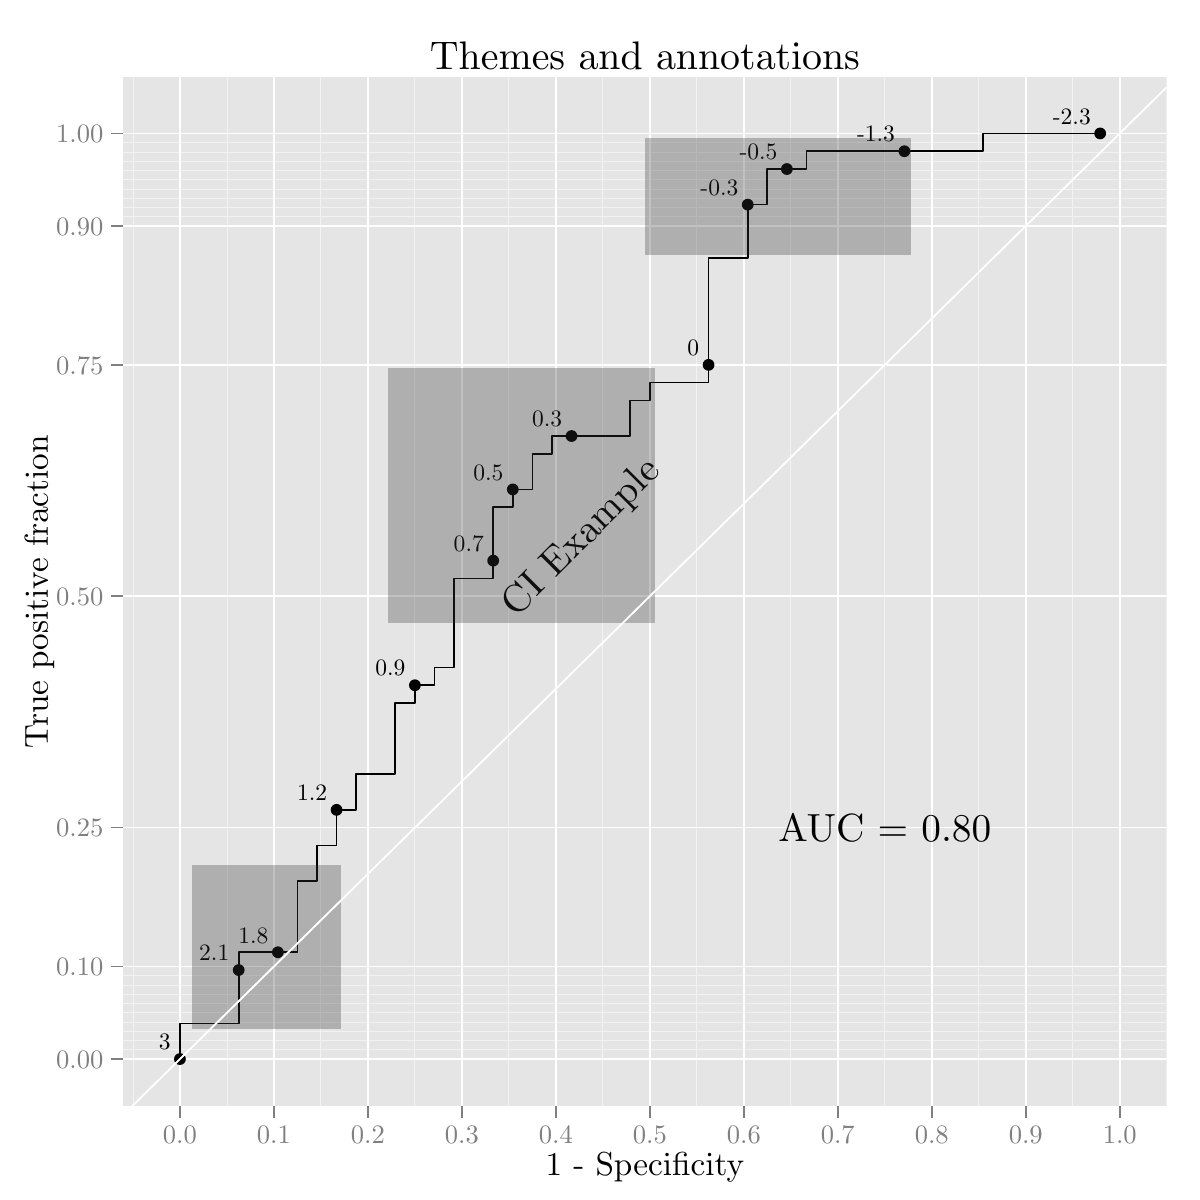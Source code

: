 % Created by tikzDevice version 0.7.0 on 2015-01-30 14:59:51
% !TEX encoding = UTF-8 Unicode
\documentclass[10pt]{article}

\nonstopmode

\usepackage{tikz}

\usepackage[active,tightpage,psfixbb]{preview}

\PreviewEnvironment{pgfpicture}

\setlength\PreviewBorder{0pt}
\begin{document}

\begin{tikzpicture}[x=1pt,y=1pt]
\definecolor[named]{fillColor}{rgb}{1.00,1.00,1.00}
\path[use as bounding box,fill=fillColor,fill opacity=0.00] (0,0) rectangle (433.62,433.62);
\begin{scope}
\path[clip] (  0.00,  0.00) rectangle (433.62,433.62);
\definecolor[named]{drawColor}{rgb}{1.00,1.00,1.00}
\definecolor[named]{fillColor}{rgb}{1.00,1.00,1.00}

\path[draw=drawColor,line width= 0.6pt,line join=round,line cap=round,fill=fillColor] (  0.00,  0.00) rectangle (433.62,433.62);
\end{scope}
\begin{scope}
\path[clip] ( 44.49, 34.03) rectangle (421.57,405.63);
\definecolor[named]{fillColor}{rgb}{0.90,0.90,0.90}

\path[fill=fillColor] ( 44.49, 34.03) rectangle (421.57,405.63);
\definecolor[named]{drawColor}{rgb}{0.95,0.95,0.95}

\path[draw=drawColor,line width= 0.3pt,line join=round] ( 44.49, 54.27) --
	(421.57, 54.27);

\path[draw=drawColor,line width= 0.3pt,line join=round] ( 44.49, 57.61) --
	(421.57, 57.61);

\path[draw=drawColor,line width= 0.3pt,line join=round] ( 44.49, 60.96) --
	(421.57, 60.96);

\path[draw=drawColor,line width= 0.3pt,line join=round] ( 44.49, 64.30) --
	(421.57, 64.30);

\path[draw=drawColor,line width= 0.3pt,line join=round] ( 44.49, 67.65) --
	(421.57, 67.65);

\path[draw=drawColor,line width= 0.3pt,line join=round] ( 44.49, 70.99) --
	(421.57, 70.99);

\path[draw=drawColor,line width= 0.3pt,line join=round] ( 44.49, 74.34) --
	(421.57, 74.34);

\path[draw=drawColor,line width= 0.3pt,line join=round] ( 44.49, 77.68) --
	(421.57, 77.68);

\path[draw=drawColor,line width= 0.3pt,line join=round] ( 44.49, 81.03) --
	(421.57, 81.03);

\path[draw=drawColor,line width= 0.3pt,line join=round] ( 44.49,355.30) --
	(421.57,355.30);

\path[draw=drawColor,line width= 0.3pt,line join=round] ( 44.49,358.64) --
	(421.57,358.64);

\path[draw=drawColor,line width= 0.3pt,line join=round] ( 44.49,361.99) --
	(421.57,361.99);

\path[draw=drawColor,line width= 0.3pt,line join=round] ( 44.49,365.33) --
	(421.57,365.33);

\path[draw=drawColor,line width= 0.3pt,line join=round] ( 44.49,368.68) --
	(421.57,368.68);

\path[draw=drawColor,line width= 0.3pt,line join=round] ( 44.49,372.02) --
	(421.57,372.02);

\path[draw=drawColor,line width= 0.3pt,line join=round] ( 44.49,375.37) --
	(421.57,375.37);

\path[draw=drawColor,line width= 0.3pt,line join=round] ( 44.49,378.71) --
	(421.57,378.71);

\path[draw=drawColor,line width= 0.3pt,line join=round] ( 44.49,382.05) --
	(421.57,382.05);

\path[draw=drawColor,line width= 0.3pt,line join=round] ( 48.04, 34.03) --
	( 48.04,405.63);

\path[draw=drawColor,line width= 0.3pt,line join=round] ( 82.00, 34.03) --
	( 82.00,405.63);

\path[draw=drawColor,line width= 0.3pt,line join=round] (115.96, 34.03) --
	(115.96,405.63);

\path[draw=drawColor,line width= 0.3pt,line join=round] (149.92, 34.03) --
	(149.92,405.63);

\path[draw=drawColor,line width= 0.3pt,line join=round] (183.88, 34.03) --
	(183.88,405.63);

\path[draw=drawColor,line width= 0.3pt,line join=round] (217.84, 34.03) --
	(217.84,405.63);

\path[draw=drawColor,line width= 0.3pt,line join=round] (251.80, 34.03) --
	(251.80,405.63);

\path[draw=drawColor,line width= 0.3pt,line join=round] (285.76, 34.03) --
	(285.76,405.63);

\path[draw=drawColor,line width= 0.3pt,line join=round] (319.72, 34.03) --
	(319.72,405.63);

\path[draw=drawColor,line width= 0.3pt,line join=round] (353.68, 34.03) --
	(353.68,405.63);

\path[draw=drawColor,line width= 0.3pt,line join=round] (387.64, 34.03) --
	(387.64,405.63);
\definecolor[named]{drawColor}{rgb}{1.00,1.00,1.00}

\path[draw=drawColor,line width= 0.6pt,line join=round] ( 44.49, 50.93) --
	(421.57, 50.93);

\path[draw=drawColor,line width= 0.6pt,line join=round] ( 44.49, 84.37) --
	(421.57, 84.37);

\path[draw=drawColor,line width= 0.6pt,line join=round] ( 44.49,134.54) --
	(421.57,134.54);

\path[draw=drawColor,line width= 0.6pt,line join=round] ( 44.49,218.16) --
	(421.57,218.16);

\path[draw=drawColor,line width= 0.6pt,line join=round] ( 44.49,301.78) --
	(421.57,301.78);

\path[draw=drawColor,line width= 0.6pt,line join=round] ( 44.49,351.95) --
	(421.57,351.95);

\path[draw=drawColor,line width= 0.6pt,line join=round] ( 44.49,385.40) --
	(421.57,385.40);

\path[draw=drawColor,line width= 0.6pt,line join=round] ( 65.02, 34.03) --
	( 65.02,405.63);

\path[draw=drawColor,line width= 0.6pt,line join=round] ( 98.98, 34.03) --
	( 98.98,405.63);

\path[draw=drawColor,line width= 0.6pt,line join=round] (132.94, 34.03) --
	(132.94,405.63);

\path[draw=drawColor,line width= 0.6pt,line join=round] (166.90, 34.03) --
	(166.90,405.63);

\path[draw=drawColor,line width= 0.6pt,line join=round] (200.86, 34.03) --
	(200.86,405.63);

\path[draw=drawColor,line width= 0.6pt,line join=round] (234.82, 34.03) --
	(234.82,405.63);

\path[draw=drawColor,line width= 0.6pt,line join=round] (268.78, 34.03) --
	(268.78,405.63);

\path[draw=drawColor,line width= 0.6pt,line join=round] (302.74, 34.03) --
	(302.74,405.63);

\path[draw=drawColor,line width= 0.6pt,line join=round] (336.70, 34.03) --
	(336.70,405.63);

\path[draw=drawColor,line width= 0.6pt,line join=round] (370.66, 34.03) --
	(370.66,405.63);

\path[draw=drawColor,line width= 0.6pt,line join=round] (404.62, 34.03) --
	(404.62,405.63);

\path[] (397.54,385.40) circle (  2.13);

\path[] (390.47,385.40) circle (  2.13);

\path[] (383.39,385.40) circle (  2.13);

\path[] (376.32,385.40) circle (  2.13);

\path[] (369.24,385.40) circle (  2.13);

\path[] (362.17,385.40) circle (  2.13);

\path[] (355.09,385.40) circle (  2.13);

\path[] (355.09,378.97) circle (  2.13);

\path[] (348.02,378.97) circle (  2.13);

\path[] (340.94,378.97) circle (  2.13);

\path[] (333.87,378.97) circle (  2.13);

\path[] (326.79,378.97) circle (  2.13);

\path[] (319.72,378.97) circle (  2.13);

\path[] (312.64,378.97) circle (  2.13);

\path[] (305.57,378.97) circle (  2.13);

\path[] (298.49,378.97) circle (  2.13);

\path[] (291.42,378.97) circle (  2.13);

\path[] (291.42,372.53) circle (  2.13);

\path[] (284.34,372.53) circle (  2.13);

\path[] (277.27,372.53) circle (  2.13);

\path[] (277.27,366.10) circle (  2.13);

\path[] (277.27,359.67) circle (  2.13);

\path[] (270.19,359.67) circle (  2.13);

\path[] (270.19,353.24) circle (  2.13);

\path[] (270.19,346.81) circle (  2.13);

\path[] (270.19,340.37) circle (  2.13);

\path[] (263.12,340.37) circle (  2.13);

\path[] (256.04,340.37) circle (  2.13);

\path[] (256.04,333.94) circle (  2.13);

\path[] (256.04,327.51) circle (  2.13);

\path[] (256.04,321.08) circle (  2.13);

\path[] (256.04,314.65) circle (  2.13);

\path[] (256.04,308.21) circle (  2.13);

\path[] (256.04,301.78) circle (  2.13);

\path[] (256.04,295.35) circle (  2.13);

\path[] (248.97,295.35) circle (  2.13);

\path[] (241.89,295.35) circle (  2.13);

\path[] (234.82,295.35) circle (  2.13);

\path[] (234.82,288.92) circle (  2.13);

\path[] (227.74,288.92) circle (  2.13);

\path[] (227.74,282.48) circle (  2.13);

\path[] (227.74,276.05) circle (  2.13);

\path[] (220.67,276.05) circle (  2.13);

\path[] (213.59,276.05) circle (  2.13);

\path[] (206.52,276.05) circle (  2.13);

\path[] (199.44,276.05) circle (  2.13);

\path[] (199.44,269.62) circle (  2.13);

\path[] (192.37,269.62) circle (  2.13);

\path[] (192.37,263.19) circle (  2.13);

\path[] (192.37,256.76) circle (  2.13);

\path[] (185.29,256.76) circle (  2.13);

\path[] (185.29,250.32) circle (  2.13);

\path[] (178.22,250.32) circle (  2.13);

\path[] (178.22,243.89) circle (  2.13);

\path[] (178.22,237.46) circle (  2.13);

\path[] (178.22,231.03) circle (  2.13);

\path[] (178.22,224.59) circle (  2.13);

\path[] (171.14,224.59) circle (  2.13);

\path[] (164.07,224.59) circle (  2.13);

\path[] (164.07,218.16) circle (  2.13);

\path[] (164.07,211.73) circle (  2.13);

\path[] (164.07,205.30) circle (  2.13);

\path[] (164.07,198.87) circle (  2.13);

\path[] (164.07,192.43) circle (  2.13);

\path[] (157.00,192.43) circle (  2.13);

\path[] (157.00,186.00) circle (  2.13);

\path[] (149.92,186.00) circle (  2.13);

\path[] (149.92,179.57) circle (  2.13);

\path[] (142.85,179.57) circle (  2.13);

\path[] (142.85,173.14) circle (  2.13);

\path[] (142.85,166.70) circle (  2.13);

\path[] (142.85,160.27) circle (  2.13);

\path[] (142.85,153.84) circle (  2.13);

\path[] (135.77,153.84) circle (  2.13);

\path[] (128.70,153.84) circle (  2.13);

\path[] (128.70,147.41) circle (  2.13);

\path[] (128.70,140.98) circle (  2.13);

\path[] (121.62,140.98) circle (  2.13);

\path[] (121.62,134.54) circle (  2.13);

\path[] (121.62,128.11) circle (  2.13);

\path[] (114.55,128.11) circle (  2.13);

\path[] (114.55,121.68) circle (  2.13);

\path[] (114.55,115.25) circle (  2.13);

\path[] (107.47,115.25) circle (  2.13);

\path[] (107.47,108.82) circle (  2.13);

\path[] (107.47,102.38) circle (  2.13);

\path[] (107.47, 95.95) circle (  2.13);

\path[] (107.47, 89.52) circle (  2.13);

\path[] (100.40, 89.52) circle (  2.13);

\path[] ( 93.32, 89.52) circle (  2.13);

\path[] ( 86.25, 89.52) circle (  2.13);

\path[] ( 86.25, 83.09) circle (  2.13);

\path[] ( 86.25, 76.65) circle (  2.13);

\path[] ( 86.25, 70.22) circle (  2.13);

\path[] ( 86.25, 63.79) circle (  2.13);

\path[] ( 79.17, 63.79) circle (  2.13);

\path[] ( 72.10, 63.79) circle (  2.13);

\path[] ( 65.02, 63.79) circle (  2.13);

\path[] ( 65.02, 57.36) circle (  2.13);

\path[] ( 65.02, 50.93) circle (  2.13);
\definecolor[named]{fillColor}{rgb}{1.00,1.00,1.00}

\path[draw=drawColor,line width= 0.6pt,line join=round,fill=fillColor] ( 44.49, 30.70) -- (421.57,402.10);
\definecolor[named]{drawColor}{rgb}{0.00,0.00,0.00}

\path[draw=drawColor,line width= 0.6pt,line join=round] (397.54,385.40) --
	(390.47,385.40) --
	(383.39,385.40) --
	(376.32,385.40) --
	(369.24,385.40) --
	(362.17,385.40) --
	(355.09,385.40) --
	(355.09,378.97) --
	(348.02,378.97) --
	(340.94,378.97) --
	(333.87,378.97) --
	(326.79,378.97) --
	(319.72,378.97) --
	(312.64,378.97) --
	(305.57,378.97) --
	(298.49,378.97) --
	(291.42,378.97) --
	(291.42,372.53) --
	(284.34,372.53) --
	(277.27,372.53) --
	(277.27,366.10) --
	(277.27,359.67) --
	(270.19,359.67) --
	(270.19,353.24) --
	(270.19,346.81) --
	(270.19,340.37) --
	(263.12,340.37) --
	(256.04,340.37) --
	(256.04,333.94) --
	(256.04,327.51) --
	(256.04,321.08) --
	(256.04,314.65) --
	(256.04,308.21) --
	(256.04,301.78) --
	(256.04,295.35) --
	(248.97,295.35) --
	(241.89,295.35) --
	(234.82,295.35) --
	(234.82,288.92) --
	(227.74,288.92) --
	(227.74,282.48) --
	(227.74,276.05) --
	(220.67,276.05) --
	(213.59,276.05) --
	(206.52,276.05) --
	(199.44,276.05) --
	(199.44,269.62) --
	(192.37,269.62) --
	(192.37,263.19) --
	(192.37,256.76) --
	(185.29,256.76) --
	(185.29,250.32) --
	(178.22,250.32) --
	(178.22,243.89) --
	(178.22,237.46) --
	(178.22,231.03) --
	(178.22,224.59) --
	(171.14,224.59) --
	(164.07,224.59) --
	(164.07,218.16) --
	(164.07,211.73) --
	(164.07,205.30) --
	(164.07,198.87) --
	(164.07,192.43) --
	(157.00,192.43) --
	(157.00,186.00) --
	(149.92,186.00) --
	(149.92,179.57) --
	(142.85,179.57) --
	(142.85,173.14) --
	(142.85,166.70) --
	(142.85,160.27) --
	(142.85,153.84) --
	(135.77,153.84) --
	(128.70,153.84) --
	(128.70,147.41) --
	(128.70,140.98) --
	(121.62,140.98) --
	(121.62,134.54) --
	(121.62,128.11) --
	(114.55,128.11) --
	(114.55,121.68) --
	(114.55,115.25) --
	(107.47,115.25) --
	(107.47,108.82) --
	(107.47,102.38) --
	(107.47, 95.95) --
	(107.47, 89.52) --
	(100.40, 89.52) --
	( 93.32, 89.52) --
	( 86.25, 89.52) --
	( 86.25, 83.09) --
	( 86.25, 76.65) --
	( 86.25, 70.22) --
	( 86.25, 63.79) --
	( 79.17, 63.79) --
	( 72.10, 63.79) --
	( 65.02, 63.79) --
	( 65.02, 57.36) --
	( 65.02, 50.93);

\node[text=drawColor,rotate= 45.00,anchor=base,inner sep=0pt, outer sep=0pt, scale=  1.42] at (212.80,236.58) {CI Example};

\path[] (367.12,362.57) rectangle (404.43,385.40);

\path[] (356.31,362.57) rectangle (402.88,385.40);

\path[] (346.33,362.57) rectangle (400.15,385.40);

\path[] (336.87,362.57) rectangle (396.71,385.40);

\path[] (327.79,362.57) rectangle (392.79,385.40);

\path[] (319.00,362.57) rectangle (388.51,385.40);

\path[] (310.46,362.57) rectangle (383.95,385.40);

\path[] (310.46,351.19) rectangle (383.95,385.23);

\path[] (302.11,351.19) rectangle (379.15,385.23);

\path[] (293.94,351.19) rectangle (374.16,385.23);

\path[] (285.92,351.19) rectangle (368.99,385.23);

\path[] (278.04,351.19) rectangle (363.67,385.23);

\path[] (270.28,351.19) rectangle (358.22,385.23);

\path[] (262.64,351.19) rectangle (352.64,385.23);

\path[] (255.11,351.19) rectangle (346.95,385.23);

\path[] (247.68,351.19) rectangle (341.15,385.23);

\path[] (240.35,351.19) rectangle (335.25,385.23);

\path[] (240.35,341.30) rectangle (335.25,383.82);

\path[] (233.11,341.30) rectangle (329.26,383.82);

\path[] (225.95,341.30) rectangle (323.17,383.82);

\path[] (225.95,332.16) rectangle (323.17,381.35);

\path[] (225.95,323.50) rectangle (323.17,378.23);

\path[] (218.89,323.50) rectangle (316.99,378.23);

\path[] (218.89,315.17) rectangle (316.99,374.67);

\path[] (218.89,307.11) rectangle (316.99,370.79);

\path[] (218.89,299.26) rectangle (316.99,366.66);

\path[] (211.90,299.26) rectangle (310.73,366.66);

\path[] (205.00,299.26) rectangle (304.39,366.66);

\path[] (205.00,291.59) rectangle (304.39,362.32);

\path[] (205.00,284.08) rectangle (304.39,357.80);

\path[] (205.00,276.70) rectangle (304.39,353.13);

\path[] (205.00,269.45) rectangle (304.39,348.33);

\path[] (205.00,262.30) rectangle (304.39,343.41);

\path[] (205.00,255.26) rectangle (304.39,338.38);

\path[] (205.00,248.31) rectangle (304.39,333.24);

\path[] (198.18,248.31) rectangle (297.96,333.24);

\path[] (191.43,248.31) rectangle (291.45,333.24);

\path[] (184.77,248.31) rectangle (284.87,333.24);

\path[] (184.77,241.45) rectangle (284.87,328.02);

\path[] (178.18,241.45) rectangle (278.20,328.02);

\path[] (178.18,234.67) rectangle (278.20,322.70);

\path[] (178.18,227.97) rectangle (278.20,317.31);

\path[] (171.68,227.97) rectangle (271.46,317.31);

\path[] (165.25,227.97) rectangle (264.64,317.31);

\path[] (158.91,227.97) rectangle (257.74,317.31);

\path[] (152.65,227.97) rectangle (250.75,317.31);

\path[] (152.65,221.35) rectangle (250.75,311.83);

\path[] (146.47,221.35) rectangle (243.68,311.83);

\path[] (146.47,214.80) rectangle (243.68,306.28);

\path[] (146.47,208.32) rectangle (243.68,300.66);

\path[] (140.38,208.32) rectangle (236.53,300.66);

\path[] (140.38,201.90) rectangle (236.53,294.96);

\path[] (134.39,201.90) rectangle (229.29,294.96);

\path[] (134.39,195.56) rectangle (229.29,289.20);

\path[] (134.39,189.28) rectangle (229.29,283.37);

\path[] (134.39,183.06) rectangle (229.29,277.48);

\path[] (134.39,176.91) rectangle (229.29,271.52);

\path[] (128.49,176.91) rectangle (221.95,271.52);

\path[] (122.69,176.91) rectangle (214.52,271.52);

\path[] (122.69,170.83) rectangle (214.52,265.50);

\path[] (122.69,164.80) rectangle (214.52,259.41);

\path[] (122.69,158.84) rectangle (214.52,253.26);

\path[] (122.69,152.95) rectangle (214.52,247.05);

\path[] (122.69,147.12) rectangle (214.52,240.77);

\path[] (116.99,147.12) rectangle (206.99,240.77);

\path[] (116.99,141.36) rectangle (206.99,234.42);

\path[] (111.42,141.36) rectangle (199.35,234.42);

\path[] (111.42,135.67) rectangle (199.35,228.01);

\path[] (105.96,135.67) rectangle (191.60,228.01);

\path[] (105.96,130.04) rectangle (191.60,221.53);

\path[] (105.96,124.49) rectangle (191.60,214.98);

\path[] (105.96,119.02) rectangle (191.60,208.35);

\path[] (105.96,113.62) rectangle (191.60,201.65);

\path[] (100.65,113.62) rectangle (183.72,201.65);

\path[] ( 95.48,113.62) rectangle (175.70,201.65);

\path[] ( 95.48,108.31) rectangle (175.70,194.88);

\path[] ( 95.48,103.08) rectangle (175.70,188.01);

\path[] ( 90.49,103.08) rectangle (167.53,188.01);

\path[] ( 90.49, 97.95) rectangle (167.53,181.06);

\path[] ( 90.49, 92.92) rectangle (167.53,174.02);

\path[] ( 85.69, 92.92) rectangle (159.18,174.02);

\path[] ( 85.69, 87.99) rectangle (159.18,166.88);

\path[] ( 85.69, 83.19) rectangle (159.18,159.62);

\path[] ( 81.13, 83.19) rectangle (150.63,159.62);

\path[] ( 81.13, 78.52) rectangle (150.63,152.24);

\path[] ( 81.13, 74.01) rectangle (150.63,144.73);

\path[] ( 81.13, 69.67) rectangle (150.63,137.06);

\path[] ( 81.13, 65.53) rectangle (150.63,129.22);

\path[] ( 76.84, 65.53) rectangle (141.85,129.22);

\path[] ( 72.92, 65.53) rectangle (132.77,129.22);

\path[] ( 69.49, 65.53) rectangle (123.31,129.22);

\path[] ( 69.49, 61.65) rectangle (123.31,121.15);

\path[] ( 69.49, 58.10) rectangle (123.31,112.83);

\path[] ( 69.49, 54.98) rectangle (123.31,104.16);

\path[] ( 69.49, 52.51) rectangle (123.31, 95.02);

\path[] ( 66.76, 52.51) rectangle (113.32, 95.02);

\path[] ( 65.20, 52.51) rectangle (102.52, 95.02);

\path[] ( 65.02, 52.51) rectangle ( 90.06, 95.02);

\path[] ( 65.02, 51.09) rectangle ( 90.06, 85.14);

\path[] ( 65.02, 50.93) rectangle ( 90.06, 73.75);
\definecolor[named]{fillColor}{rgb}{0.00,0.00,0.00}

\path[fill=fillColor] (397.54,385.40) circle (  2.13);

\path[fill=fillColor] (326.79,378.97) circle (  2.13);

\path[fill=fillColor] (284.34,372.53) circle (  2.13);

\path[fill=fillColor] (270.19,359.67) circle (  2.13);

\path[fill=fillColor] (256.04,301.78) circle (  2.13);

\path[fill=fillColor] (206.52,276.05) circle (  2.13);

\path[fill=fillColor] (185.29,256.76) circle (  2.13);

\path[fill=fillColor] (178.22,231.03) circle (  2.13);

\path[fill=fillColor] (149.92,186.00) circle (  2.13);

\path[fill=fillColor] (121.62,140.98) circle (  2.13);

\path[fill=fillColor] (100.40, 89.52) circle (  2.13);

\path[fill=fillColor] ( 86.25, 83.09) circle (  2.13);

\path[fill=fillColor] ( 65.02, 50.93) circle (  2.13);

\node[text=drawColor,anchor=base east,inner sep=0pt, outer sep=0pt, scale=  0.85] at (394.15,388.74) {-2.3};

\node[text=drawColor,anchor=base east,inner sep=0pt, outer sep=0pt, scale=  0.85] at (323.40,382.31) {-1.3};

\node[text=drawColor,anchor=base east,inner sep=0pt, outer sep=0pt, scale=  0.85] at (280.95,375.88) {-0.5};

\node[text=drawColor,anchor=base east,inner sep=0pt, outer sep=0pt, scale=  0.85] at (266.80,363.02) {-0.3};

\node[text=drawColor,anchor=base east,inner sep=0pt, outer sep=0pt, scale=  0.85] at (252.65,305.13) {0};

\node[text=drawColor,anchor=base east,inner sep=0pt, outer sep=0pt, scale=  0.85] at (203.12,279.40) {0.3};

\node[text=drawColor,anchor=base east,inner sep=0pt, outer sep=0pt, scale=  0.85] at (181.90,260.10) {0.5};

\node[text=drawColor,anchor=base east,inner sep=0pt, outer sep=0pt, scale=  0.85] at (174.82,234.37) {0.7};

\node[text=drawColor,anchor=base east,inner sep=0pt, outer sep=0pt, scale=  0.85] at (146.52,189.35) {0.9};

\node[text=drawColor,anchor=base east,inner sep=0pt, outer sep=0pt, scale=  0.85] at (118.22,144.32) {1.2};

\node[text=drawColor,anchor=base east,inner sep=0pt, outer sep=0pt, scale=  0.85] at ( 97.00, 92.86) {1.8};

\node[text=drawColor,anchor=base east,inner sep=0pt, outer sep=0pt, scale=  0.85] at ( 82.85, 86.43) {2.1};

\node[text=drawColor,anchor=base east,inner sep=0pt, outer sep=0pt, scale=  0.85] at ( 61.63, 54.27) {3};

\path[] (367.12,362.57) rectangle (404.43,385.40);

\path[] (356.31,362.57) rectangle (402.88,385.40);

\path[] (346.33,362.57) rectangle (400.15,385.40);

\path[] (336.87,362.57) rectangle (396.71,385.40);

\path[] (327.79,362.57) rectangle (392.79,385.40);

\path[] (319.00,362.57) rectangle (388.51,385.40);

\path[] (310.46,362.57) rectangle (383.95,385.40);

\path[] (310.46,351.19) rectangle (383.95,385.23);

\path[] (302.11,351.19) rectangle (379.15,385.23);

\path[] (293.94,351.19) rectangle (374.16,385.23);

\path[] (285.92,351.19) rectangle (368.99,385.23);

\path[] (278.04,351.19) rectangle (363.67,385.23);

\path[] (270.28,351.19) rectangle (358.22,385.23);

\path[] (262.64,351.19) rectangle (352.64,385.23);

\path[] (255.11,351.19) rectangle (346.95,385.23);

\path[] (247.68,351.19) rectangle (341.15,385.23);

\path[] (240.35,351.19) rectangle (335.25,385.23);

\path[] (240.35,341.30) rectangle (335.25,383.82);
\definecolor[named]{fillColor}{rgb}{0.20,0.20,0.20}

\path[fill=fillColor,fill opacity=0.30] (233.11,341.30) rectangle (329.26,383.82);

\path[] (225.95,341.30) rectangle (323.17,383.82);

\path[] (225.95,332.16) rectangle (323.17,381.35);

\path[] (225.95,323.50) rectangle (323.17,378.23);

\path[] (218.89,323.50) rectangle (316.99,378.23);

\path[] (218.89,315.17) rectangle (316.99,374.67);

\path[] (218.89,307.11) rectangle (316.99,370.79);

\path[] (218.89,299.26) rectangle (316.99,366.66);

\path[] (211.90,299.26) rectangle (310.73,366.66);

\path[] (205.00,299.26) rectangle (304.39,366.66);

\path[] (205.00,291.59) rectangle (304.39,362.32);

\path[] (205.00,284.08) rectangle (304.39,357.80);

\path[] (205.00,276.70) rectangle (304.39,353.13);

\path[] (205.00,269.45) rectangle (304.39,348.33);

\path[] (205.00,262.30) rectangle (304.39,343.41);

\path[] (205.00,255.26) rectangle (304.39,338.38);

\path[] (205.00,248.31) rectangle (304.39,333.24);

\path[] (198.18,248.31) rectangle (297.96,333.24);

\path[] (191.43,248.31) rectangle (291.45,333.24);

\path[] (184.77,248.31) rectangle (284.87,333.24);

\path[] (184.77,241.45) rectangle (284.87,328.02);

\path[] (178.18,241.45) rectangle (278.20,328.02);

\path[] (178.18,234.67) rectangle (278.20,322.70);

\path[] (178.18,227.97) rectangle (278.20,317.31);

\path[] (171.68,227.97) rectangle (271.46,317.31);

\path[] (165.25,227.97) rectangle (264.64,317.31);

\path[] (158.91,227.97) rectangle (257.74,317.31);

\path[] (152.65,227.97) rectangle (250.75,317.31);

\path[] (152.65,221.35) rectangle (250.75,311.83);

\path[] (146.47,221.35) rectangle (243.68,311.83);

\path[] (146.47,214.80) rectangle (243.68,306.28);

\path[] (146.47,208.32) rectangle (243.68,300.66);

\path[fill=fillColor,fill opacity=0.30] (140.38,208.32) rectangle (236.53,300.66);

\path[] (140.38,201.90) rectangle (236.53,294.96);

\path[] (134.39,201.90) rectangle (229.29,294.96);

\path[] (134.39,195.56) rectangle (229.29,289.20);

\path[] (134.39,189.28) rectangle (229.29,283.37);

\path[] (134.39,183.06) rectangle (229.29,277.48);

\path[] (134.39,176.91) rectangle (229.29,271.52);

\path[] (128.49,176.91) rectangle (221.95,271.52);

\path[] (122.69,176.91) rectangle (214.52,271.52);

\path[] (122.69,170.83) rectangle (214.52,265.50);

\path[] (122.69,164.80) rectangle (214.52,259.41);

\path[] (122.69,158.84) rectangle (214.52,253.26);

\path[] (122.69,152.95) rectangle (214.52,247.05);

\path[] (122.69,147.12) rectangle (214.52,240.77);

\path[] (116.99,147.12) rectangle (206.99,240.77);

\path[] (116.99,141.36) rectangle (206.99,234.42);

\path[] (111.42,141.36) rectangle (199.35,234.42);

\path[] (111.42,135.67) rectangle (199.35,228.01);

\path[] (105.96,135.67) rectangle (191.60,228.01);

\path[] (105.96,130.04) rectangle (191.60,221.53);

\path[] (105.96,124.49) rectangle (191.60,214.98);

\path[] (105.96,119.02) rectangle (191.60,208.35);

\path[] (105.96,113.62) rectangle (191.60,201.65);

\path[] (100.65,113.62) rectangle (183.72,201.65);

\path[] ( 95.48,113.62) rectangle (175.70,201.65);

\path[] ( 95.48,108.31) rectangle (175.70,194.88);

\path[] ( 95.48,103.08) rectangle (175.70,188.01);

\path[] ( 90.49,103.08) rectangle (167.53,188.01);

\path[] ( 90.49, 97.95) rectangle (167.53,181.06);

\path[] ( 90.49, 92.92) rectangle (167.53,174.02);

\path[] ( 85.69, 92.92) rectangle (159.18,174.02);

\path[] ( 85.69, 87.99) rectangle (159.18,166.88);

\path[] ( 85.69, 83.19) rectangle (159.18,159.62);

\path[] ( 81.13, 83.19) rectangle (150.63,159.62);

\path[] ( 81.13, 78.52) rectangle (150.63,152.24);

\path[] ( 81.13, 74.01) rectangle (150.63,144.73);

\path[] ( 81.13, 69.67) rectangle (150.63,137.06);

\path[] ( 81.13, 65.53) rectangle (150.63,129.22);

\path[] ( 76.84, 65.53) rectangle (141.85,129.22);

\path[] ( 72.92, 65.53) rectangle (132.77,129.22);

\path[] ( 69.49, 65.53) rectangle (123.31,129.22);

\path[fill=fillColor,fill opacity=0.30] ( 69.49, 61.65) rectangle (123.31,121.15);

\path[] ( 69.49, 58.10) rectangle (123.31,112.83);

\path[] ( 69.49, 54.98) rectangle (123.31,104.16);

\path[] ( 69.49, 52.51) rectangle (123.31, 95.02);

\path[] ( 66.76, 52.51) rectangle (113.32, 95.02);

\path[] ( 65.20, 52.51) rectangle (102.52, 95.02);

\path[] ( 65.02, 52.51) rectangle ( 90.06, 95.02);

\path[] ( 65.02, 51.09) rectangle ( 90.06, 85.14);

\path[] ( 65.02, 50.93) rectangle ( 90.06, 73.75);
\definecolor[named]{drawColor}{rgb}{0.90,0.90,0.90}
\definecolor[named]{fillColor}{rgb}{0.90,0.90,0.90}

\path[draw=drawColor,line width= 0.6pt,line join=round,fill=fillColor] ( 44.49, 30.70) -- (421.57,402.10);
\definecolor[named]{drawColor}{rgb}{1.00,1.00,1.00}
\definecolor[named]{fillColor}{rgb}{1.00,1.00,1.00}

\path[draw=drawColor,line width= 0.6pt,line join=round,fill=fillColor] ( 44.49, 30.70) -- (421.57,402.10);
\definecolor[named]{drawColor}{rgb}{0.00,0.00,0.00}

\node[text=drawColor,anchor=base,inner sep=0pt, outer sep=0pt, scale=  1.42] at (319.72,129.66) {AUC = 0.80};
\end{scope}
\begin{scope}
\path[clip] (  0.00,  0.00) rectangle (433.62,433.62);
\definecolor[named]{drawColor}{rgb}{0.50,0.50,0.50}

\node[text=drawColor,anchor=base east,inner sep=0pt, outer sep=0pt, scale=  0.96] at ( 37.37, 47.62) {0.00};

\node[text=drawColor,anchor=base east,inner sep=0pt, outer sep=0pt, scale=  0.96] at ( 37.37, 81.07) {0.10};

\node[text=drawColor,anchor=base east,inner sep=0pt, outer sep=0pt, scale=  0.96] at ( 37.37,131.24) {0.25};

\node[text=drawColor,anchor=base east,inner sep=0pt, outer sep=0pt, scale=  0.96] at ( 37.37,214.86) {0.50};

\node[text=drawColor,anchor=base east,inner sep=0pt, outer sep=0pt, scale=  0.96] at ( 37.37,298.47) {0.75};

\node[text=drawColor,anchor=base east,inner sep=0pt, outer sep=0pt, scale=  0.96] at ( 37.37,348.65) {0.90};

\node[text=drawColor,anchor=base east,inner sep=0pt, outer sep=0pt, scale=  0.96] at ( 37.37,382.09) {1.00};
\end{scope}
\begin{scope}
\path[clip] (  0.00,  0.00) rectangle (433.62,433.62);
\definecolor[named]{drawColor}{rgb}{0.50,0.50,0.50}

\path[draw=drawColor,line width= 0.6pt,line join=round] ( 40.22, 50.93) --
	( 44.49, 50.93);

\path[draw=drawColor,line width= 0.6pt,line join=round] ( 40.22, 84.37) --
	( 44.49, 84.37);

\path[draw=drawColor,line width= 0.6pt,line join=round] ( 40.22,134.54) --
	( 44.49,134.54);

\path[draw=drawColor,line width= 0.6pt,line join=round] ( 40.22,218.16) --
	( 44.49,218.16);

\path[draw=drawColor,line width= 0.6pt,line join=round] ( 40.22,301.78) --
	( 44.49,301.78);

\path[draw=drawColor,line width= 0.6pt,line join=round] ( 40.22,351.95) --
	( 44.49,351.95);

\path[draw=drawColor,line width= 0.6pt,line join=round] ( 40.22,385.40) --
	( 44.49,385.40);
\end{scope}
\begin{scope}
\path[clip] (  0.00,  0.00) rectangle (433.62,433.62);
\definecolor[named]{drawColor}{rgb}{0.50,0.50,0.50}

\path[draw=drawColor,line width= 0.6pt,line join=round] ( 65.02, 29.77) --
	( 65.02, 34.03);

\path[draw=drawColor,line width= 0.6pt,line join=round] ( 98.98, 29.77) --
	( 98.98, 34.03);

\path[draw=drawColor,line width= 0.6pt,line join=round] (132.94, 29.77) --
	(132.94, 34.03);

\path[draw=drawColor,line width= 0.6pt,line join=round] (166.90, 29.77) --
	(166.90, 34.03);

\path[draw=drawColor,line width= 0.6pt,line join=round] (200.86, 29.77) --
	(200.86, 34.03);

\path[draw=drawColor,line width= 0.6pt,line join=round] (234.82, 29.77) --
	(234.82, 34.03);

\path[draw=drawColor,line width= 0.6pt,line join=round] (268.78, 29.77) --
	(268.78, 34.03);

\path[draw=drawColor,line width= 0.6pt,line join=round] (302.74, 29.77) --
	(302.74, 34.03);

\path[draw=drawColor,line width= 0.6pt,line join=round] (336.70, 29.77) --
	(336.70, 34.03);

\path[draw=drawColor,line width= 0.6pt,line join=round] (370.66, 29.77) --
	(370.66, 34.03);

\path[draw=drawColor,line width= 0.6pt,line join=round] (404.62, 29.77) --
	(404.62, 34.03);
\end{scope}
\begin{scope}
\path[clip] (  0.00,  0.00) rectangle (433.62,433.62);
\definecolor[named]{drawColor}{rgb}{0.50,0.50,0.50}

\node[text=drawColor,anchor=base,inner sep=0pt, outer sep=0pt, scale=  0.96] at ( 65.02, 20.31) {0.0};

\node[text=drawColor,anchor=base,inner sep=0pt, outer sep=0pt, scale=  0.96] at ( 98.98, 20.31) {0.1};

\node[text=drawColor,anchor=base,inner sep=0pt, outer sep=0pt, scale=  0.96] at (132.94, 20.31) {0.2};

\node[text=drawColor,anchor=base,inner sep=0pt, outer sep=0pt, scale=  0.96] at (166.90, 20.31) {0.3};

\node[text=drawColor,anchor=base,inner sep=0pt, outer sep=0pt, scale=  0.96] at (200.86, 20.31) {0.4};

\node[text=drawColor,anchor=base,inner sep=0pt, outer sep=0pt, scale=  0.96] at (234.82, 20.31) {0.5};

\node[text=drawColor,anchor=base,inner sep=0pt, outer sep=0pt, scale=  0.96] at (268.78, 20.31) {0.6};

\node[text=drawColor,anchor=base,inner sep=0pt, outer sep=0pt, scale=  0.96] at (302.74, 20.31) {0.7};

\node[text=drawColor,anchor=base,inner sep=0pt, outer sep=0pt, scale=  0.96] at (336.70, 20.31) {0.8};

\node[text=drawColor,anchor=base,inner sep=0pt, outer sep=0pt, scale=  0.96] at (370.66, 20.31) {0.9};

\node[text=drawColor,anchor=base,inner sep=0pt, outer sep=0pt, scale=  0.96] at (404.62, 20.31) {1.0};
\end{scope}
\begin{scope}
\path[clip] (  0.00,  0.00) rectangle (433.62,433.62);
\definecolor[named]{drawColor}{rgb}{0.00,0.00,0.00}

\node[text=drawColor,anchor=base,inner sep=0pt, outer sep=0pt, scale=  1.20] at (233.03,  9.03) {1 - Specificity};
\end{scope}
\begin{scope}
\path[clip] (  0.00,  0.00) rectangle (433.62,433.62);
\definecolor[named]{drawColor}{rgb}{0.00,0.00,0.00}

\node[text=drawColor,rotate= 90.00,anchor=base,inner sep=0pt, outer sep=0pt, scale=  1.20] at ( 17.30,219.83) {True positive fraction};
\end{scope}
\begin{scope}
\path[clip] (  0.00,  0.00) rectangle (433.62,433.62);
\definecolor[named]{drawColor}{rgb}{0.00,0.00,0.00}

\node[text=drawColor,anchor=base,inner sep=0pt, outer sep=0pt, scale=  1.44] at (233.03,408.65) {Themes and annotations};
\end{scope}
\end{tikzpicture}

\end{document}
